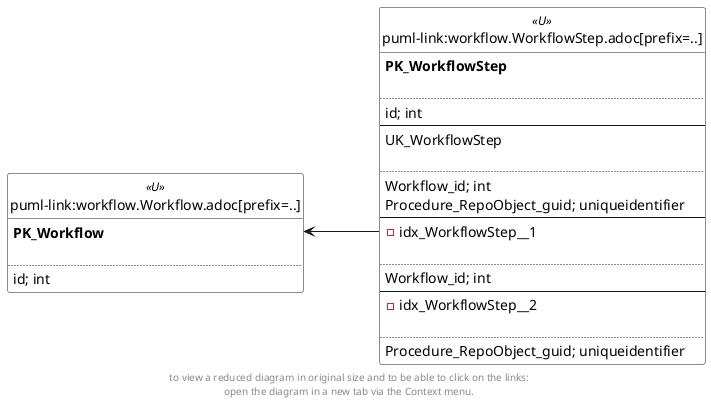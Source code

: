 @startuml
left to right direction
'top to bottom direction
hide circle
'avoide "." issues:
set namespaceSeparator none


skinparam class {
  BackgroundColor White
  BackgroundColor<<FN>> Yellow
  BackgroundColor<<FS>> Yellow
  BackgroundColor<<FT>> LightGray
  BackgroundColor<<IF>> Yellow
  BackgroundColor<<IS>> Yellow
  BackgroundColor<<P>> Aqua
  BackgroundColor<<PC>> Aqua
  BackgroundColor<<SN>> Yellow
  BackgroundColor<<SO>> SlateBlue
  BackgroundColor<<TF>> LightGray
  BackgroundColor<<TR>> Tomato
  BackgroundColor<<U>> White
  BackgroundColor<<V>> WhiteSmoke
  BackgroundColor<<X>> Aqua
}


entity "puml-link:workflow.Workflow.adoc[prefix=..]" as workflow.Workflow << U >> {
**PK_Workflow**

..
id; int
}

entity "puml-link:workflow.WorkflowStep.adoc[prefix=..]" as workflow.WorkflowStep << U >> {
**PK_WorkflowStep**

..
id; int
--
UK_WorkflowStep

..
Workflow_id; int
Procedure_RepoObject_guid; uniqueidentifier
--
- idx_WorkflowStep__1

..
Workflow_id; int
--
- idx_WorkflowStep__2

..
Procedure_RepoObject_guid; uniqueidentifier
}

workflow.Workflow::PK_Workflow <-- workflow.WorkflowStep::idx_WorkflowStep__1
footer
to view a reduced diagram in original size and to be able to click on the links:
open the diagram in a new tab via the Context menu.
end footer

@enduml

